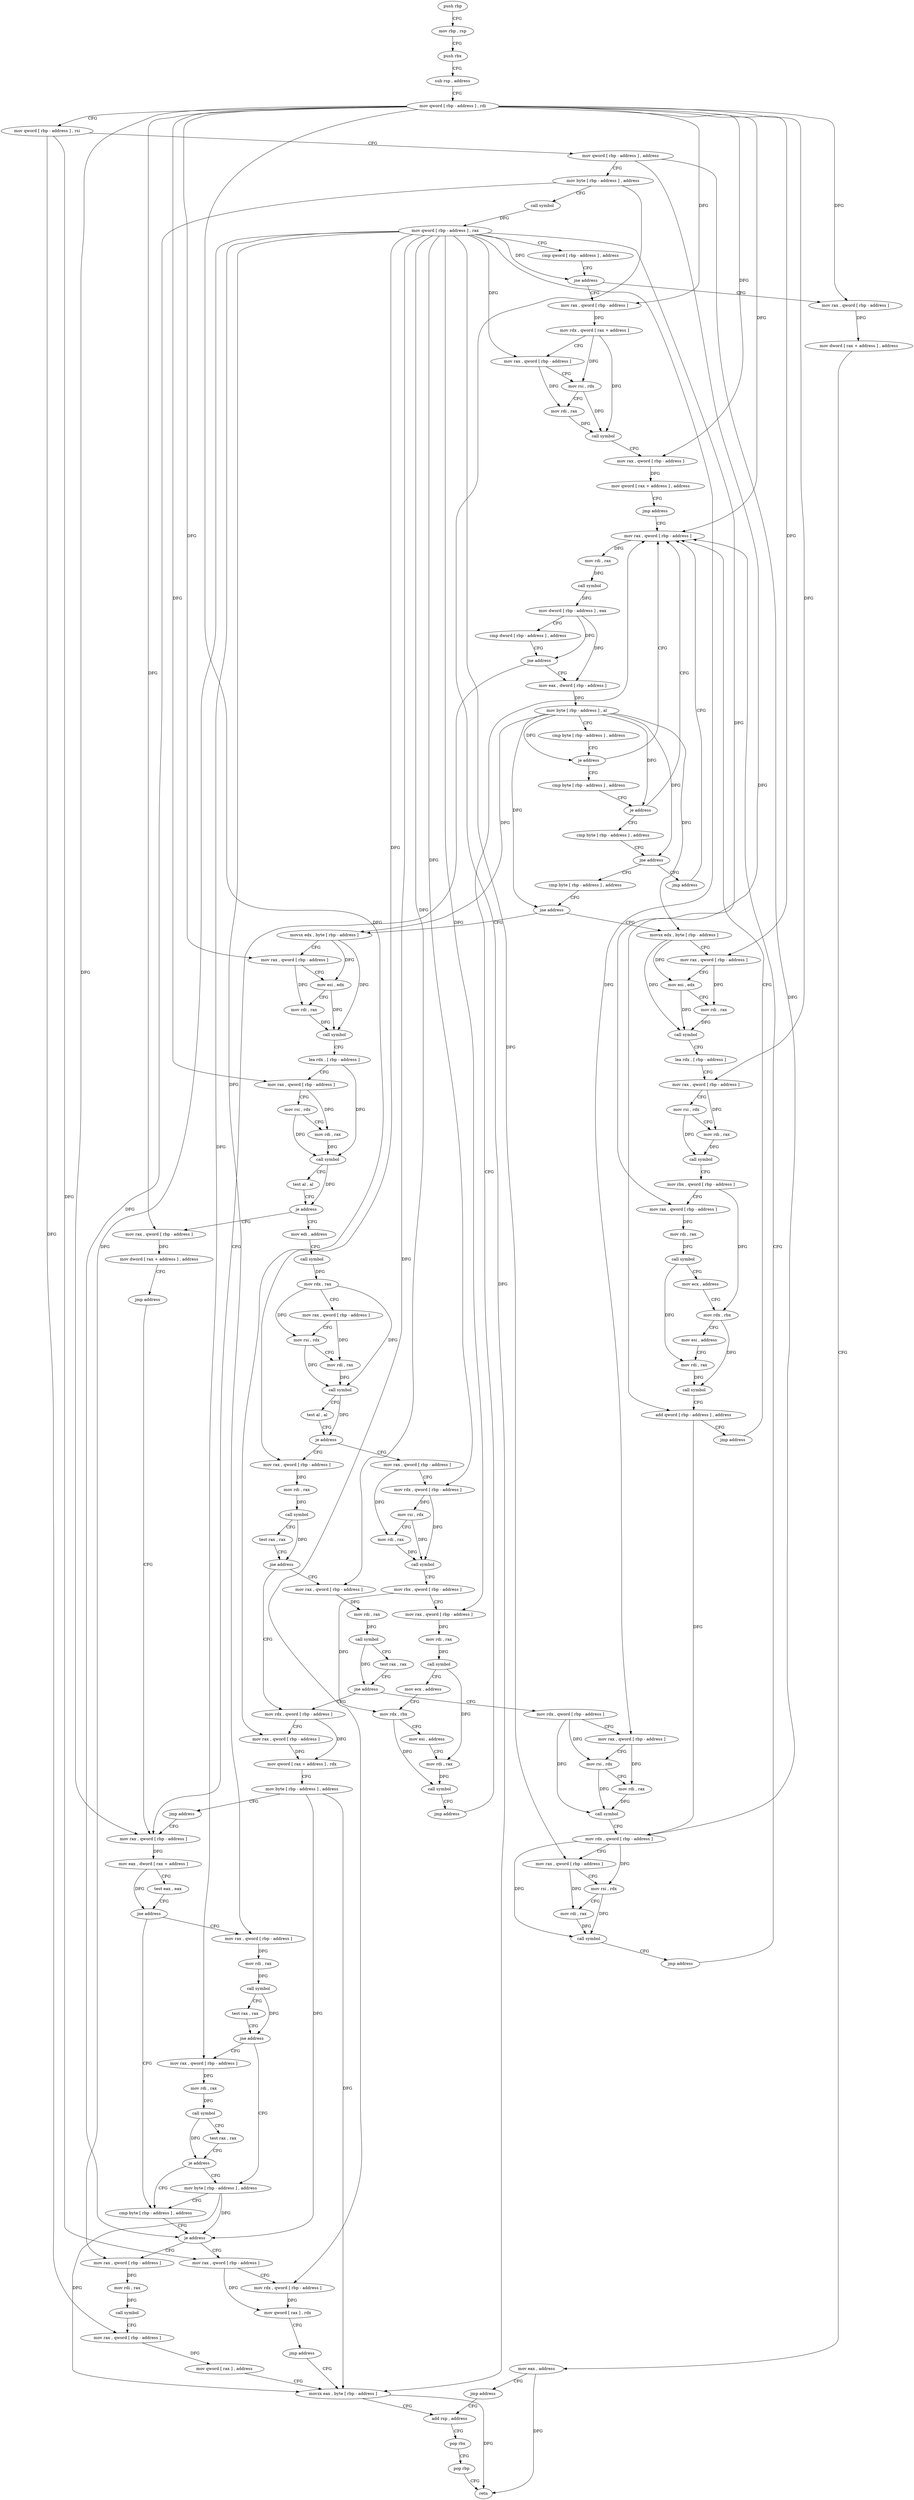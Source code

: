 digraph "func" {
"119277" [label = "push rbp" ]
"119278" [label = "mov rbp , rsp" ]
"119281" [label = "push rbx" ]
"119282" [label = "sub rsp , address" ]
"119286" [label = "mov qword [ rbp - address ] , rdi" ]
"119290" [label = "mov qword [ rbp - address ] , rsi" ]
"119294" [label = "mov qword [ rbp - address ] , address" ]
"119302" [label = "mov byte [ rbp - address ] , address" ]
"119306" [label = "call symbol" ]
"119311" [label = "mov qword [ rbp - address ] , rax" ]
"119315" [label = "cmp qword [ rbp - address ] , address" ]
"119320" [label = "jne address" ]
"119343" [label = "mov rax , qword [ rbp - address ]" ]
"119322" [label = "mov rax , qword [ rbp - address ]" ]
"119347" [label = "mov rdx , qword [ rax + address ]" ]
"119351" [label = "mov rax , qword [ rbp - address ]" ]
"119355" [label = "mov rsi , rdx" ]
"119358" [label = "mov rdi , rax" ]
"119361" [label = "call symbol" ]
"119366" [label = "mov rax , qword [ rbp - address ]" ]
"119370" [label = "mov qword [ rax + address ] , address" ]
"119378" [label = "jmp address" ]
"119750" [label = "mov rax , qword [ rbp - address ]" ]
"119326" [label = "mov dword [ rax + address ] , address" ]
"119333" [label = "mov eax , address" ]
"119338" [label = "jmp address" ]
"119870" [label = "add rsp , address" ]
"119754" [label = "mov rdi , rax" ]
"119757" [label = "call symbol" ]
"119762" [label = "mov dword [ rbp - address ] , eax" ]
"119765" [label = "cmp dword [ rbp - address ] , address" ]
"119769" [label = "jne address" ]
"119383" [label = "mov eax , dword [ rbp - address ]" ]
"119775" [label = "mov rax , qword [ rbp - address ]" ]
"119874" [label = "pop rbx" ]
"119875" [label = "pop rbp" ]
"119876" [label = "retn" ]
"119386" [label = "mov byte [ rbp - address ] , al" ]
"119389" [label = "cmp byte [ rbp - address ] , address" ]
"119393" [label = "je address" ]
"119399" [label = "cmp byte [ rbp - address ] , address" ]
"119779" [label = "mov eax , dword [ rax + address ]" ]
"119782" [label = "test eax , eax" ]
"119784" [label = "jne address" ]
"119824" [label = "cmp byte [ rbp - address ] , address" ]
"119786" [label = "mov rax , qword [ rbp - address ]" ]
"119403" [label = "je address" ]
"119409" [label = "cmp byte [ rbp - address ] , address" ]
"119828" [label = "je address" ]
"119843" [label = "mov rax , qword [ rbp - address ]" ]
"119830" [label = "mov rax , qword [ rbp - address ]" ]
"119790" [label = "mov rdi , rax" ]
"119793" [label = "call symbol" ]
"119798" [label = "test rax , rax" ]
"119801" [label = "jne address" ]
"119820" [label = "mov byte [ rbp - address ] , address" ]
"119803" [label = "mov rax , qword [ rbp - address ]" ]
"119413" [label = "jne address" ]
"119420" [label = "cmp byte [ rbp - address ] , address" ]
"119415" [label = "jmp address" ]
"119847" [label = "mov rdi , rax" ]
"119850" [label = "call symbol" ]
"119855" [label = "mov rax , qword [ rbp - address ]" ]
"119859" [label = "mov qword [ rax ] , address" ]
"119866" [label = "movzx eax , byte [ rbp - address ]" ]
"119834" [label = "mov rdx , qword [ rbp - address ]" ]
"119838" [label = "mov qword [ rax ] , rdx" ]
"119841" [label = "jmp address" ]
"119807" [label = "mov rdi , rax" ]
"119810" [label = "call symbol" ]
"119815" [label = "test rax , rax" ]
"119818" [label = "je address" ]
"119424" [label = "jne address" ]
"119510" [label = "movsx edx , byte [ rbp - address ]" ]
"119426" [label = "movsx edx , byte [ rbp - address ]" ]
"119514" [label = "mov rax , qword [ rbp - address ]" ]
"119518" [label = "mov esi , edx" ]
"119520" [label = "mov rdi , rax" ]
"119523" [label = "call symbol" ]
"119528" [label = "lea rdx , [ rbp - address ]" ]
"119532" [label = "mov rax , qword [ rbp - address ]" ]
"119536" [label = "mov rsi , rdx" ]
"119539" [label = "mov rdi , rax" ]
"119542" [label = "call symbol" ]
"119547" [label = "test al , al" ]
"119549" [label = "je address" ]
"119737" [label = "mov rax , qword [ rbp - address ]" ]
"119555" [label = "mov edi , address" ]
"119430" [label = "mov rax , qword [ rbp - address ]" ]
"119434" [label = "mov esi , edx" ]
"119436" [label = "mov rdi , rax" ]
"119439" [label = "call symbol" ]
"119444" [label = "lea rdx , [ rbp - address ]" ]
"119448" [label = "mov rax , qword [ rbp - address ]" ]
"119452" [label = "mov rsi , rdx" ]
"119455" [label = "mov rdi , rax" ]
"119458" [label = "call symbol" ]
"119463" [label = "mov rbx , qword [ rbp - address ]" ]
"119467" [label = "mov rax , qword [ rbp - address ]" ]
"119471" [label = "mov rdi , rax" ]
"119474" [label = "call symbol" ]
"119479" [label = "mov ecx , address" ]
"119484" [label = "mov rdx , rbx" ]
"119487" [label = "mov esi , address" ]
"119492" [label = "mov rdi , rax" ]
"119495" [label = "call symbol" ]
"119500" [label = "add qword [ rbp - address ] , address" ]
"119505" [label = "jmp address" ]
"119741" [label = "mov dword [ rax + address ] , address" ]
"119748" [label = "jmp address" ]
"119560" [label = "call symbol" ]
"119565" [label = "mov rdx , rax" ]
"119568" [label = "mov rax , qword [ rbp - address ]" ]
"119572" [label = "mov rsi , rdx" ]
"119575" [label = "mov rdi , rax" ]
"119578" [label = "call symbol" ]
"119583" [label = "test al , al" ]
"119585" [label = "je address" ]
"119679" [label = "mov rax , qword [ rbp - address ]" ]
"119587" [label = "mov rax , qword [ rbp - address ]" ]
"119683" [label = "mov rdx , qword [ rbp - address ]" ]
"119687" [label = "mov rsi , rdx" ]
"119690" [label = "mov rdi , rax" ]
"119693" [label = "call symbol" ]
"119698" [label = "mov rbx , qword [ rbp - address ]" ]
"119702" [label = "mov rax , qword [ rbp - address ]" ]
"119706" [label = "mov rdi , rax" ]
"119709" [label = "call symbol" ]
"119714" [label = "mov ecx , address" ]
"119719" [label = "mov rdx , rbx" ]
"119722" [label = "mov esi , address" ]
"119727" [label = "mov rdi , rax" ]
"119730" [label = "call symbol" ]
"119735" [label = "jmp address" ]
"119591" [label = "mov rdi , rax" ]
"119594" [label = "call symbol" ]
"119599" [label = "test rax , rax" ]
"119602" [label = "jne address" ]
"119661" [label = "mov rdx , qword [ rbp - address ]" ]
"119604" [label = "mov rax , qword [ rbp - address ]" ]
"119665" [label = "mov rax , qword [ rbp - address ]" ]
"119669" [label = "mov qword [ rax + address ] , rdx" ]
"119673" [label = "mov byte [ rbp - address ] , address" ]
"119677" [label = "jmp address" ]
"119608" [label = "mov rdi , rax" ]
"119611" [label = "call symbol" ]
"119616" [label = "test rax , rax" ]
"119619" [label = "jne address" ]
"119621" [label = "mov rdx , qword [ rbp - address ]" ]
"119625" [label = "mov rax , qword [ rbp - address ]" ]
"119629" [label = "mov rsi , rdx" ]
"119632" [label = "mov rdi , rax" ]
"119635" [label = "call symbol" ]
"119640" [label = "mov rdx , qword [ rbp - address ]" ]
"119644" [label = "mov rax , qword [ rbp - address ]" ]
"119648" [label = "mov rsi , rdx" ]
"119651" [label = "mov rdi , rax" ]
"119654" [label = "call symbol" ]
"119659" [label = "jmp address" ]
"119277" -> "119278" [ label = "CFG" ]
"119278" -> "119281" [ label = "CFG" ]
"119281" -> "119282" [ label = "CFG" ]
"119282" -> "119286" [ label = "CFG" ]
"119286" -> "119290" [ label = "CFG" ]
"119286" -> "119343" [ label = "DFG" ]
"119286" -> "119366" [ label = "DFG" ]
"119286" -> "119322" [ label = "DFG" ]
"119286" -> "119750" [ label = "DFG" ]
"119286" -> "119775" [ label = "DFG" ]
"119286" -> "119514" [ label = "DFG" ]
"119286" -> "119532" [ label = "DFG" ]
"119286" -> "119430" [ label = "DFG" ]
"119286" -> "119448" [ label = "DFG" ]
"119286" -> "119737" [ label = "DFG" ]
"119286" -> "119665" [ label = "DFG" ]
"119290" -> "119294" [ label = "CFG" ]
"119290" -> "119855" [ label = "DFG" ]
"119290" -> "119830" [ label = "DFG" ]
"119294" -> "119302" [ label = "CFG" ]
"119294" -> "119500" [ label = "DFG" ]
"119294" -> "119640" [ label = "DFG" ]
"119302" -> "119306" [ label = "CFG" ]
"119302" -> "119828" [ label = "DFG" ]
"119302" -> "119866" [ label = "DFG" ]
"119306" -> "119311" [ label = "DFG" ]
"119311" -> "119315" [ label = "CFG" ]
"119311" -> "119320" [ label = "DFG" ]
"119311" -> "119351" [ label = "DFG" ]
"119311" -> "119786" [ label = "DFG" ]
"119311" -> "119843" [ label = "DFG" ]
"119311" -> "119834" [ label = "DFG" ]
"119311" -> "119803" [ label = "DFG" ]
"119311" -> "119467" [ label = "DFG" ]
"119311" -> "119683" [ label = "DFG" ]
"119311" -> "119702" [ label = "DFG" ]
"119311" -> "119587" [ label = "DFG" ]
"119311" -> "119604" [ label = "DFG" ]
"119311" -> "119625" [ label = "DFG" ]
"119311" -> "119644" [ label = "DFG" ]
"119315" -> "119320" [ label = "CFG" ]
"119320" -> "119343" [ label = "CFG" ]
"119320" -> "119322" [ label = "CFG" ]
"119343" -> "119347" [ label = "DFG" ]
"119322" -> "119326" [ label = "DFG" ]
"119347" -> "119351" [ label = "CFG" ]
"119347" -> "119355" [ label = "DFG" ]
"119347" -> "119361" [ label = "DFG" ]
"119351" -> "119355" [ label = "CFG" ]
"119351" -> "119358" [ label = "DFG" ]
"119355" -> "119358" [ label = "CFG" ]
"119355" -> "119361" [ label = "DFG" ]
"119358" -> "119361" [ label = "DFG" ]
"119361" -> "119366" [ label = "CFG" ]
"119366" -> "119370" [ label = "DFG" ]
"119370" -> "119378" [ label = "CFG" ]
"119378" -> "119750" [ label = "CFG" ]
"119750" -> "119754" [ label = "DFG" ]
"119326" -> "119333" [ label = "CFG" ]
"119333" -> "119338" [ label = "CFG" ]
"119333" -> "119876" [ label = "DFG" ]
"119338" -> "119870" [ label = "CFG" ]
"119870" -> "119874" [ label = "CFG" ]
"119754" -> "119757" [ label = "DFG" ]
"119757" -> "119762" [ label = "DFG" ]
"119762" -> "119765" [ label = "CFG" ]
"119762" -> "119769" [ label = "DFG" ]
"119762" -> "119383" [ label = "DFG" ]
"119765" -> "119769" [ label = "CFG" ]
"119769" -> "119383" [ label = "CFG" ]
"119769" -> "119775" [ label = "CFG" ]
"119383" -> "119386" [ label = "DFG" ]
"119775" -> "119779" [ label = "DFG" ]
"119874" -> "119875" [ label = "CFG" ]
"119875" -> "119876" [ label = "CFG" ]
"119386" -> "119389" [ label = "CFG" ]
"119386" -> "119393" [ label = "DFG" ]
"119386" -> "119403" [ label = "DFG" ]
"119386" -> "119413" [ label = "DFG" ]
"119386" -> "119424" [ label = "DFG" ]
"119386" -> "119510" [ label = "DFG" ]
"119386" -> "119426" [ label = "DFG" ]
"119389" -> "119393" [ label = "CFG" ]
"119393" -> "119750" [ label = "CFG" ]
"119393" -> "119399" [ label = "CFG" ]
"119399" -> "119403" [ label = "CFG" ]
"119779" -> "119782" [ label = "CFG" ]
"119779" -> "119784" [ label = "DFG" ]
"119782" -> "119784" [ label = "CFG" ]
"119784" -> "119824" [ label = "CFG" ]
"119784" -> "119786" [ label = "CFG" ]
"119824" -> "119828" [ label = "CFG" ]
"119786" -> "119790" [ label = "DFG" ]
"119403" -> "119750" [ label = "CFG" ]
"119403" -> "119409" [ label = "CFG" ]
"119409" -> "119413" [ label = "CFG" ]
"119828" -> "119843" [ label = "CFG" ]
"119828" -> "119830" [ label = "CFG" ]
"119843" -> "119847" [ label = "DFG" ]
"119830" -> "119834" [ label = "CFG" ]
"119830" -> "119838" [ label = "DFG" ]
"119790" -> "119793" [ label = "DFG" ]
"119793" -> "119798" [ label = "CFG" ]
"119793" -> "119801" [ label = "DFG" ]
"119798" -> "119801" [ label = "CFG" ]
"119801" -> "119820" [ label = "CFG" ]
"119801" -> "119803" [ label = "CFG" ]
"119820" -> "119824" [ label = "CFG" ]
"119820" -> "119828" [ label = "DFG" ]
"119820" -> "119866" [ label = "DFG" ]
"119803" -> "119807" [ label = "DFG" ]
"119413" -> "119420" [ label = "CFG" ]
"119413" -> "119415" [ label = "CFG" ]
"119420" -> "119424" [ label = "CFG" ]
"119415" -> "119750" [ label = "CFG" ]
"119847" -> "119850" [ label = "DFG" ]
"119850" -> "119855" [ label = "CFG" ]
"119855" -> "119859" [ label = "DFG" ]
"119859" -> "119866" [ label = "CFG" ]
"119866" -> "119870" [ label = "CFG" ]
"119866" -> "119876" [ label = "DFG" ]
"119834" -> "119838" [ label = "DFG" ]
"119838" -> "119841" [ label = "CFG" ]
"119841" -> "119866" [ label = "CFG" ]
"119807" -> "119810" [ label = "DFG" ]
"119810" -> "119815" [ label = "CFG" ]
"119810" -> "119818" [ label = "DFG" ]
"119815" -> "119818" [ label = "CFG" ]
"119818" -> "119824" [ label = "CFG" ]
"119818" -> "119820" [ label = "CFG" ]
"119424" -> "119510" [ label = "CFG" ]
"119424" -> "119426" [ label = "CFG" ]
"119510" -> "119514" [ label = "CFG" ]
"119510" -> "119518" [ label = "DFG" ]
"119510" -> "119523" [ label = "DFG" ]
"119426" -> "119430" [ label = "CFG" ]
"119426" -> "119434" [ label = "DFG" ]
"119426" -> "119439" [ label = "DFG" ]
"119514" -> "119518" [ label = "CFG" ]
"119514" -> "119520" [ label = "DFG" ]
"119518" -> "119520" [ label = "CFG" ]
"119518" -> "119523" [ label = "DFG" ]
"119520" -> "119523" [ label = "DFG" ]
"119523" -> "119528" [ label = "CFG" ]
"119528" -> "119532" [ label = "CFG" ]
"119528" -> "119542" [ label = "DFG" ]
"119532" -> "119536" [ label = "CFG" ]
"119532" -> "119539" [ label = "DFG" ]
"119536" -> "119539" [ label = "CFG" ]
"119536" -> "119542" [ label = "DFG" ]
"119539" -> "119542" [ label = "DFG" ]
"119542" -> "119547" [ label = "CFG" ]
"119542" -> "119549" [ label = "DFG" ]
"119547" -> "119549" [ label = "CFG" ]
"119549" -> "119737" [ label = "CFG" ]
"119549" -> "119555" [ label = "CFG" ]
"119737" -> "119741" [ label = "DFG" ]
"119555" -> "119560" [ label = "CFG" ]
"119430" -> "119434" [ label = "CFG" ]
"119430" -> "119436" [ label = "DFG" ]
"119434" -> "119436" [ label = "CFG" ]
"119434" -> "119439" [ label = "DFG" ]
"119436" -> "119439" [ label = "DFG" ]
"119439" -> "119444" [ label = "CFG" ]
"119444" -> "119448" [ label = "CFG" ]
"119448" -> "119452" [ label = "CFG" ]
"119448" -> "119455" [ label = "DFG" ]
"119452" -> "119455" [ label = "CFG" ]
"119452" -> "119458" [ label = "DFG" ]
"119455" -> "119458" [ label = "DFG" ]
"119458" -> "119463" [ label = "CFG" ]
"119463" -> "119467" [ label = "CFG" ]
"119463" -> "119484" [ label = "DFG" ]
"119467" -> "119471" [ label = "DFG" ]
"119471" -> "119474" [ label = "DFG" ]
"119474" -> "119479" [ label = "CFG" ]
"119474" -> "119492" [ label = "DFG" ]
"119479" -> "119484" [ label = "CFG" ]
"119484" -> "119487" [ label = "CFG" ]
"119484" -> "119495" [ label = "DFG" ]
"119487" -> "119492" [ label = "CFG" ]
"119492" -> "119495" [ label = "DFG" ]
"119495" -> "119500" [ label = "CFG" ]
"119500" -> "119505" [ label = "CFG" ]
"119500" -> "119640" [ label = "DFG" ]
"119505" -> "119750" [ label = "CFG" ]
"119741" -> "119748" [ label = "CFG" ]
"119748" -> "119775" [ label = "CFG" ]
"119560" -> "119565" [ label = "DFG" ]
"119565" -> "119568" [ label = "CFG" ]
"119565" -> "119572" [ label = "DFG" ]
"119565" -> "119578" [ label = "DFG" ]
"119568" -> "119572" [ label = "CFG" ]
"119568" -> "119575" [ label = "DFG" ]
"119572" -> "119575" [ label = "CFG" ]
"119572" -> "119578" [ label = "DFG" ]
"119575" -> "119578" [ label = "DFG" ]
"119578" -> "119583" [ label = "CFG" ]
"119578" -> "119585" [ label = "DFG" ]
"119583" -> "119585" [ label = "CFG" ]
"119585" -> "119679" [ label = "CFG" ]
"119585" -> "119587" [ label = "CFG" ]
"119679" -> "119683" [ label = "CFG" ]
"119679" -> "119690" [ label = "DFG" ]
"119587" -> "119591" [ label = "DFG" ]
"119683" -> "119687" [ label = "DFG" ]
"119683" -> "119693" [ label = "DFG" ]
"119687" -> "119690" [ label = "CFG" ]
"119687" -> "119693" [ label = "DFG" ]
"119690" -> "119693" [ label = "DFG" ]
"119693" -> "119698" [ label = "CFG" ]
"119698" -> "119702" [ label = "CFG" ]
"119698" -> "119719" [ label = "DFG" ]
"119702" -> "119706" [ label = "DFG" ]
"119706" -> "119709" [ label = "DFG" ]
"119709" -> "119714" [ label = "CFG" ]
"119709" -> "119727" [ label = "DFG" ]
"119714" -> "119719" [ label = "CFG" ]
"119719" -> "119722" [ label = "CFG" ]
"119719" -> "119730" [ label = "DFG" ]
"119722" -> "119727" [ label = "CFG" ]
"119727" -> "119730" [ label = "DFG" ]
"119730" -> "119735" [ label = "CFG" ]
"119735" -> "119750" [ label = "CFG" ]
"119591" -> "119594" [ label = "DFG" ]
"119594" -> "119599" [ label = "CFG" ]
"119594" -> "119602" [ label = "DFG" ]
"119599" -> "119602" [ label = "CFG" ]
"119602" -> "119661" [ label = "CFG" ]
"119602" -> "119604" [ label = "CFG" ]
"119661" -> "119665" [ label = "CFG" ]
"119661" -> "119669" [ label = "DFG" ]
"119604" -> "119608" [ label = "DFG" ]
"119665" -> "119669" [ label = "DFG" ]
"119669" -> "119673" [ label = "CFG" ]
"119673" -> "119677" [ label = "CFG" ]
"119673" -> "119828" [ label = "DFG" ]
"119673" -> "119866" [ label = "DFG" ]
"119677" -> "119775" [ label = "CFG" ]
"119608" -> "119611" [ label = "DFG" ]
"119611" -> "119616" [ label = "CFG" ]
"119611" -> "119619" [ label = "DFG" ]
"119616" -> "119619" [ label = "CFG" ]
"119619" -> "119661" [ label = "CFG" ]
"119619" -> "119621" [ label = "CFG" ]
"119621" -> "119625" [ label = "CFG" ]
"119621" -> "119629" [ label = "DFG" ]
"119621" -> "119635" [ label = "DFG" ]
"119625" -> "119629" [ label = "CFG" ]
"119625" -> "119632" [ label = "DFG" ]
"119629" -> "119632" [ label = "CFG" ]
"119629" -> "119635" [ label = "DFG" ]
"119632" -> "119635" [ label = "DFG" ]
"119635" -> "119640" [ label = "CFG" ]
"119640" -> "119644" [ label = "CFG" ]
"119640" -> "119648" [ label = "DFG" ]
"119640" -> "119654" [ label = "DFG" ]
"119644" -> "119648" [ label = "CFG" ]
"119644" -> "119651" [ label = "DFG" ]
"119648" -> "119651" [ label = "CFG" ]
"119648" -> "119654" [ label = "DFG" ]
"119651" -> "119654" [ label = "DFG" ]
"119654" -> "119659" [ label = "CFG" ]
"119659" -> "119750" [ label = "CFG" ]
}
